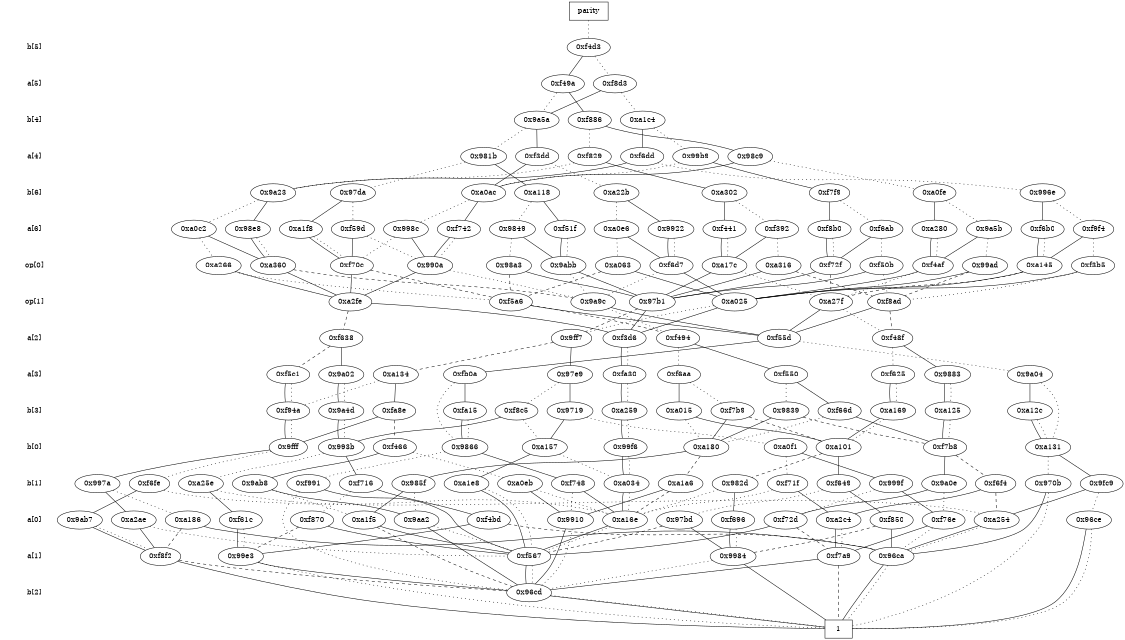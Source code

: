 digraph "DD" {
size = "7.5,10"
center = true;
edge [dir = none];
{ node [shape = plaintext];
  edge [style = invis];
  "CONST NODES" [style = invis];
" b[5] " -> " a[5] " -> " b[4] " -> " a[4] " -> " b[6] " -> " a[6] " -> " op[0] " -> " op[1] " -> " a[2] " -> " a[3] " -> " b[3] " -> " b[0] " -> " b[1] " -> " a[0] " -> " a[1] " -> " b[2] " -> "CONST NODES"; 
}
{ rank = same; node [shape = box]; edge [style = invis];
"  parity  "; }
{ rank = same; " b[5] ";
"0xf4d3";
}
{ rank = same; " a[5] ";
"0xf49a";
"0xf8d3";
}
{ rank = same; " b[4] ";
"0xf886";
"0x9a5a";
"0xa1c4";
}
{ rank = same; " a[4] ";
"0x98c9";
"0x981b";
"0x99b9";
"0xf829";
"0xf6dd";
"0xf3dd";
}
{ rank = same; " b[6] ";
"0x996e";
"0xa0fe";
"0xa302";
"0x9a23";
"0xf7f9";
"0xa118";
"0xa0ac";
"0x97da";
"0xa22b";
}
{ rank = same; " a[6] ";
"0xf742";
"0xf6ab";
"0xf6b0";
"0xf51f";
"0x9922";
"0xf59d";
"0xf441";
"0xa0e6";
"0x9a5b";
"0x98e8";
"0xa0c2";
"0x998c";
"0x9849";
"0xf8b0";
"0xf9f4";
"0xf392";
"0xa280";
"0xa1f8";
}
{ rank = same; " op[0] ";
"0xa316";
"0xf50b";
"0x9abb";
"0xa17c";
"0xf72f";
"0xa063";
"0xa360";
"0x990a";
"0xf3b5";
"0x99ad";
"0xf6d7";
"0xa145";
"0xf4af";
"0x98a3";
"0xa266";
"0xf70c";
}
{ rank = same; " op[1] ";
"0xa025";
"0xf8ad";
"0xa27f";
"0xa2fe";
"0x9a9c";
"0xf5a6";
"0x97b1";
}
{ rank = same; " a[2] ";
"0x9ff7";
"0xf48f";
"0xf3d6";
"0xf638";
"0xf494";
"0xf55d";
}
{ rank = same; " a[3] ";
"0x9a04";
"0xf5c1";
"0x97e9";
"0xfb0a";
"0xa134";
"0xf550";
"0x9883";
"0xf6aa";
"0xf625";
"0x9a02";
"0xfa30";
}
{ rank = same; " b[3] ";
"0xa169";
"0xa015";
"0xa259";
"0xf94a";
"0xfa15";
"0x9719";
"0x9839";
"0xf7b9";
"0xf8c5";
"0x9a4d";
"0xfa8e";
"0xa12c";
"0xa125";
"0xf66d";
}
{ rank = same; " b[0] ";
"0xf466";
"0xa131";
"0x9866";
"0xa157";
"0xa101";
"0x9fff";
"0xa180";
"0xf7b8";
"0x993b";
"0x99f6";
"0xa0f1";
}
{ rank = same; " b[1] ";
"0xa1e8";
"0xf991";
"0xf6fe";
"0x999f";
"0x970b";
"0xa25e";
"0xf6f4";
"0x9fc9";
"0x9a0e";
"0x997a";
"0x985f";
"0xf649";
"0xf71f";
"0xa034";
"0xf716";
"0xa0eb";
"0xa1a6";
"0xf748";
"0x9ab8";
"0x982d";
}
{ rank = same; " a[0] ";
"0xa16e";
"0xa1f5";
"0x96ce";
"0xf76e";
"0xf72d";
"0xa254";
"0xa2ae";
"0xf850";
"0xa2c4";
"0xf61c";
"0xf870";
"0x9aa2";
"0x9910";
"0x97bd";
"0xf696";
"0x9ab7";
"0xa186";
"0xf4bd";
}
{ rank = same; " a[1] ";
"0x96ca";
"0xf8f2";
"0x9984";
"0x99e3";
"0xf7a9";
"0xf567";
}
{ rank = same; " b[2] ";
"0x96cd";
}
{ rank = same; "CONST NODES";
{ node [shape = box]; "0x96be";
}
}
"  parity  " -> "0xf4d3" [style = dotted];
"0xf4d3" -> "0xf49a";
"0xf4d3" -> "0xf8d3" [style = dotted];
"0xf49a" -> "0xf886";
"0xf49a" -> "0x9a5a" [style = dotted];
"0xf8d3" -> "0x9a5a";
"0xf8d3" -> "0xa1c4" [style = dotted];
"0xf886" -> "0x98c9";
"0xf886" -> "0xf829" [style = dotted];
"0x9a5a" -> "0xf3dd";
"0x9a5a" -> "0x981b" [style = dotted];
"0xa1c4" -> "0xf6dd";
"0xa1c4" -> "0x99b9" [style = dotted];
"0x98c9" -> "0xa0ac";
"0x98c9" -> "0xa0fe" [style = dotted];
"0x981b" -> "0xa118";
"0x981b" -> "0x97da" [style = dotted];
"0x99b9" -> "0xf7f9";
"0x99b9" -> "0xa0ac" [style = dotted];
"0xf829" -> "0xa302";
"0xf829" -> "0x9a23" [style = dotted];
"0xf6dd" -> "0x9a23";
"0xf6dd" -> "0x996e" [style = dotted];
"0xf3dd" -> "0xa0ac";
"0xf3dd" -> "0xa22b" [style = dotted];
"0x996e" -> "0xf6b0";
"0x996e" -> "0xf9f4" [style = dotted];
"0xa0fe" -> "0xa280";
"0xa0fe" -> "0x9a5b" [style = dotted];
"0xa302" -> "0xf441";
"0xa302" -> "0xf392" [style = dotted];
"0x9a23" -> "0x98e8";
"0x9a23" -> "0xa0c2" [style = dotted];
"0xf7f9" -> "0xf8b0";
"0xf7f9" -> "0xf6ab" [style = dotted];
"0xa118" -> "0xf51f";
"0xa118" -> "0x9849" [style = dotted];
"0xa0ac" -> "0xf742";
"0xa0ac" -> "0x998c" [style = dotted];
"0x97da" -> "0xa1f8";
"0x97da" -> "0xf59d" [style = dotted];
"0xa22b" -> "0x9922";
"0xa22b" -> "0xa0e6" [style = dotted];
"0xf742" -> "0x990a";
"0xf742" -> "0x990a" [style = dotted];
"0xf6ab" -> "0xf72f";
"0xf6ab" -> "0xf50b" [style = dotted];
"0xf6b0" -> "0xa145";
"0xf6b0" -> "0xa145" [style = dotted];
"0xf51f" -> "0x9abb";
"0xf51f" -> "0x9abb" [style = dotted];
"0x9922" -> "0xf6d7";
"0x9922" -> "0xf6d7" [style = dotted];
"0xf59d" -> "0xf70c";
"0xf59d" -> "0x990a" [style = dotted];
"0xf441" -> "0xa17c";
"0xf441" -> "0xa17c" [style = dotted];
"0xa0e6" -> "0xf6d7";
"0xa0e6" -> "0xa063" [style = dotted];
"0x9a5b" -> "0xf4af";
"0x9a5b" -> "0x99ad" [style = dotted];
"0x98e8" -> "0xa360";
"0x98e8" -> "0xa360" [style = dotted];
"0xa0c2" -> "0xa360";
"0xa0c2" -> "0xa266" [style = dotted];
"0x998c" -> "0x990a";
"0x998c" -> "0xf70c" [style = dotted];
"0x9849" -> "0x9abb";
"0x9849" -> "0x98a3" [style = dotted];
"0xf8b0" -> "0xf72f";
"0xf8b0" -> "0xf72f" [style = dotted];
"0xf9f4" -> "0xa145";
"0xf9f4" -> "0xf3b5" [style = dotted];
"0xf392" -> "0xa17c";
"0xf392" -> "0xa316" [style = dotted];
"0xa280" -> "0xf4af";
"0xa280" -> "0xf4af" [style = dotted];
"0xa1f8" -> "0xf70c";
"0xa1f8" -> "0xf70c" [style = dotted];
"0xa316" -> "0x97b1";
"0xa316" -> "0xf8ad" [style = dashed];
"0xf50b" -> "0x97b1";
"0xf50b" -> "0xf8ad" [style = dotted];
"0x9abb" -> "0x97b1";
"0x9abb" -> "0x9a9c" [style = dotted];
"0xa17c" -> "0x97b1";
"0xa17c" -> "0xa27f" [style = dotted];
"0xf72f" -> "0x97b1";
"0xf72f" -> "0xa27f" [style = dashed];
"0xa063" -> "0xa025";
"0xa063" -> "0xf5a6" [style = dashed];
"0xa360" -> "0xa2fe";
"0xa360" -> "0x9a9c" [style = dashed];
"0x990a" -> "0xa2fe";
"0x990a" -> "0x9a9c" [style = dotted];
"0xf3b5" -> "0xa025";
"0xf3b5" -> "0xf8ad" [style = dotted];
"0x99ad" -> "0xa025";
"0x99ad" -> "0xf8ad" [style = dashed];
"0xf6d7" -> "0xa025";
"0xf6d7" -> "0x9a9c" [style = dotted];
"0xa145" -> "0xa025";
"0xa145" -> "0xa27f" [style = dashed];
"0xf4af" -> "0xa025";
"0xf4af" -> "0xa27f" [style = dotted];
"0x98a3" -> "0x97b1";
"0x98a3" -> "0xf5a6" [style = dashed];
"0xa266" -> "0xa2fe";
"0xa266" -> "0xf5a6" [style = dotted];
"0xf70c" -> "0xa2fe";
"0xf70c" -> "0xf5a6" [style = dashed];
"0xa025" -> "0xf3d6";
"0xa025" -> "0x9ff7" [style = dotted];
"0xf8ad" -> "0xf55d";
"0xf8ad" -> "0xf48f" [style = dashed];
"0xa27f" -> "0xf55d";
"0xa27f" -> "0xf48f" [style = dotted];
"0xa2fe" -> "0xf3d6";
"0xa2fe" -> "0xf638" [style = dashed];
"0x9a9c" -> "0xf55d";
"0x9a9c" -> "0xf494" [style = dotted];
"0xf5a6" -> "0xf55d";
"0xf5a6" -> "0xf494" [style = dashed];
"0x97b1" -> "0xf3d6";
"0x97b1" -> "0x9ff7" [style = dashed];
"0x9ff7" -> "0x97e9";
"0x9ff7" -> "0xa134" [style = dashed];
"0xf48f" -> "0x9883";
"0xf48f" -> "0xf625" [style = dotted];
"0xf3d6" -> "0xfa30";
"0xf3d6" -> "0xfa30" [style = dotted];
"0xf638" -> "0x9a02";
"0xf638" -> "0xf5c1" [style = dashed];
"0xf494" -> "0xf550";
"0xf494" -> "0xf6aa" [style = dotted];
"0xf55d" -> "0xfb0a";
"0xf55d" -> "0x9a04" [style = dotted];
"0x9a04" -> "0xa12c";
"0x9a04" -> "0xa131" [style = dotted];
"0xf5c1" -> "0xf94a";
"0xf5c1" -> "0xf94a" [style = dotted];
"0x97e9" -> "0x9719";
"0x97e9" -> "0xf8c5" [style = dotted];
"0xfb0a" -> "0xfa15";
"0xfb0a" -> "0x9866" [style = dotted];
"0xa134" -> "0xfa8e";
"0xa134" -> "0xf94a" [style = dotted];
"0xf550" -> "0xf66d";
"0xf550" -> "0x9839" [style = dotted];
"0x9883" -> "0xa125";
"0x9883" -> "0xa125" [style = dotted];
"0xf6aa" -> "0xa015";
"0xf6aa" -> "0xf7b9" [style = dotted];
"0xf625" -> "0xa169";
"0xf625" -> "0xa169" [style = dotted];
"0x9a02" -> "0x9a4d";
"0x9a02" -> "0x9a4d" [style = dotted];
"0xfa30" -> "0xa259";
"0xfa30" -> "0xa259" [style = dotted];
"0xa169" -> "0xa101";
"0xa169" -> "0xa101" [style = dotted];
"0xa015" -> "0xa101";
"0xa015" -> "0xa180" [style = dotted];
"0xa259" -> "0x99f6";
"0xa259" -> "0x99f6" [style = dotted];
"0xf94a" -> "0x9fff";
"0xf94a" -> "0x9fff" [style = dotted];
"0xfa15" -> "0x9866";
"0xfa15" -> "0x9866" [style = dotted];
"0x9719" -> "0xa157";
"0x9719" -> "0xa0f1" [style = dotted];
"0x9839" -> "0xa180";
"0x9839" -> "0xf7b8" [style = dashed];
"0xf7b9" -> "0xa180";
"0xf7b9" -> "0xa101" [style = dashed];
"0xf8c5" -> "0x993b";
"0xf8c5" -> "0xa157" [style = dotted];
"0x9a4d" -> "0x993b";
"0x9a4d" -> "0x993b" [style = dotted];
"0xfa8e" -> "0x9fff";
"0xfa8e" -> "0xf466" [style = dashed];
"0xa12c" -> "0xa131";
"0xa12c" -> "0xa131" [style = dotted];
"0xa125" -> "0xf7b8";
"0xa125" -> "0xf7b8" [style = dotted];
"0xf66d" -> "0xf7b8";
"0xf66d" -> "0xa180" [style = dotted];
"0xf466" -> "0x9ab8";
"0xf466" -> "0xa0eb" [style = dotted];
"0xa131" -> "0x9fc9";
"0xa131" -> "0x970b" [style = dotted];
"0x9866" -> "0xf748";
"0x9866" -> "0xf991" [style = dotted];
"0xa157" -> "0xa1e8";
"0xa157" -> "0xa034" [style = dotted];
"0xa101" -> "0xf649";
"0xa101" -> "0x982d" [style = dashed];
"0x9fff" -> "0x997a";
"0x9fff" -> "0xf6fe" [style = dotted];
"0xa180" -> "0x985f";
"0xa180" -> "0xa1a6" [style = dashed];
"0xf7b8" -> "0x9a0e";
"0xf7b8" -> "0xf6f4" [style = dashed];
"0x993b" -> "0xf716";
"0x993b" -> "0xa25e" [style = dotted];
"0x99f6" -> "0xa034";
"0x99f6" -> "0xa034" [style = dotted];
"0xa0f1" -> "0x999f";
"0xa0f1" -> "0xf71f" [style = dotted];
"0xa1e8" -> "0xf567";
"0xa1e8" -> "0xf567" [style = dotted];
"0xf991" -> "0xf567";
"0xf991" -> "0x96cd" [style = dotted];
"0xf6fe" -> "0x9ab7";
"0xf6fe" -> "0xa254" [style = dotted];
"0x999f" -> "0xf76e";
"0x999f" -> "0xf72d" [style = dotted];
"0x970b" -> "0x96ca";
"0x970b" -> "0x96be" [style = dotted];
"0xa25e" -> "0xf61c";
"0xa25e" -> "0xa16e" [style = dotted];
"0xf6f4" -> "0xa2c4";
"0xf6f4" -> "0xa254" [style = dashed];
"0x9fc9" -> "0xa254";
"0x9fc9" -> "0x96ce" [style = dotted];
"0x9a0e" -> "0xf72d";
"0x9a0e" -> "0xf76e" [style = dotted];
"0x997a" -> "0xa2ae";
"0x997a" -> "0xa186" [style = dotted];
"0x985f" -> "0xa1f5";
"0x985f" -> "0x9aa2" [style = dotted];
"0xf649" -> "0xf850";
"0xf649" -> "0x97bd" [style = dotted];
"0xf71f" -> "0xa2c4";
"0xf71f" -> "0xa16e" [style = dotted];
"0xa034" -> "0xa16e";
"0xa034" -> "0xa16e" [style = dotted];
"0xf716" -> "0xf4bd";
"0xf716" -> "0xf870" [style = dotted];
"0xa0eb" -> "0x9910";
"0xa0eb" -> "0xa16e" [style = dotted];
"0xa1a6" -> "0x9910";
"0xa1a6" -> "0xa16e" [style = dashed];
"0xf748" -> "0xa16e";
"0xf748" -> "0x9910" [style = dotted];
"0x9ab8" -> "0x9aa2";
"0x9ab8" -> "0xa1f5" [style = dotted];
"0x982d" -> "0xf696";
"0x982d" -> "0xa16e" [style = dotted];
"0xa16e" -> "0xf567";
"0xa16e" -> "0xf567" [style = dotted];
"0xa1f5" -> "0xf567";
"0xa1f5" -> "0x96cd" [style = dashed];
"0x96ce" -> "0x96be";
"0x96ce" -> "0x96be" [style = dotted];
"0xf76e" -> "0xf7a9";
"0xf76e" -> "0x96ca" [style = dotted];
"0xf72d" -> "0xf567";
"0xf72d" -> "0xf7a9" [style = dashed];
"0xa254" -> "0x96ca";
"0xa254" -> "0x96ca" [style = dotted];
"0xa2ae" -> "0xf8f2";
"0xa2ae" -> "0xf567" [style = dotted];
"0xf850" -> "0x96ca";
"0xf850" -> "0x9984" [style = dashed];
"0xa2c4" -> "0xf7a9";
"0xa2c4" -> "0xf7a9" [style = dotted];
"0xf61c" -> "0x99e3";
"0xf61c" -> "0x99e3" [style = dotted];
"0xf870" -> "0xf567";
"0xf870" -> "0x99e3" [style = dashed];
"0x9aa2" -> "0x96cd";
"0x9aa2" -> "0xf567" [style = dotted];
"0x9910" -> "0x96cd";
"0x9910" -> "0x96cd" [style = dotted];
"0x97bd" -> "0x9984";
"0x97bd" -> "0xf567" [style = dashed];
"0xf696" -> "0x9984";
"0xf696" -> "0x9984" [style = dotted];
"0x9ab7" -> "0xf8f2";
"0x9ab7" -> "0xf8f2" [style = dotted];
"0xa186" -> "0x96ca";
"0xa186" -> "0xf8f2" [style = dashed];
"0xf4bd" -> "0x99e3";
"0xf4bd" -> "0x96ca" [style = dashed];
"0x96ca" -> "0x96be";
"0x96ca" -> "0x96be" [style = dotted];
"0xf8f2" -> "0x96be";
"0xf8f2" -> "0x96cd" [style = dashed];
"0x9984" -> "0x96be";
"0x9984" -> "0x96cd" [style = dotted];
"0x99e3" -> "0x96cd";
"0x99e3" -> "0x96be" [style = dotted];
"0xf7a9" -> "0x96cd";
"0xf7a9" -> "0x96be" [style = dashed];
"0xf567" -> "0x96cd";
"0xf567" -> "0x96cd" [style = dotted];
"0x96cd" -> "0x96be";
"0x96cd" -> "0x96be" [style = dotted];
"0x96be" [label = "1"];
}
